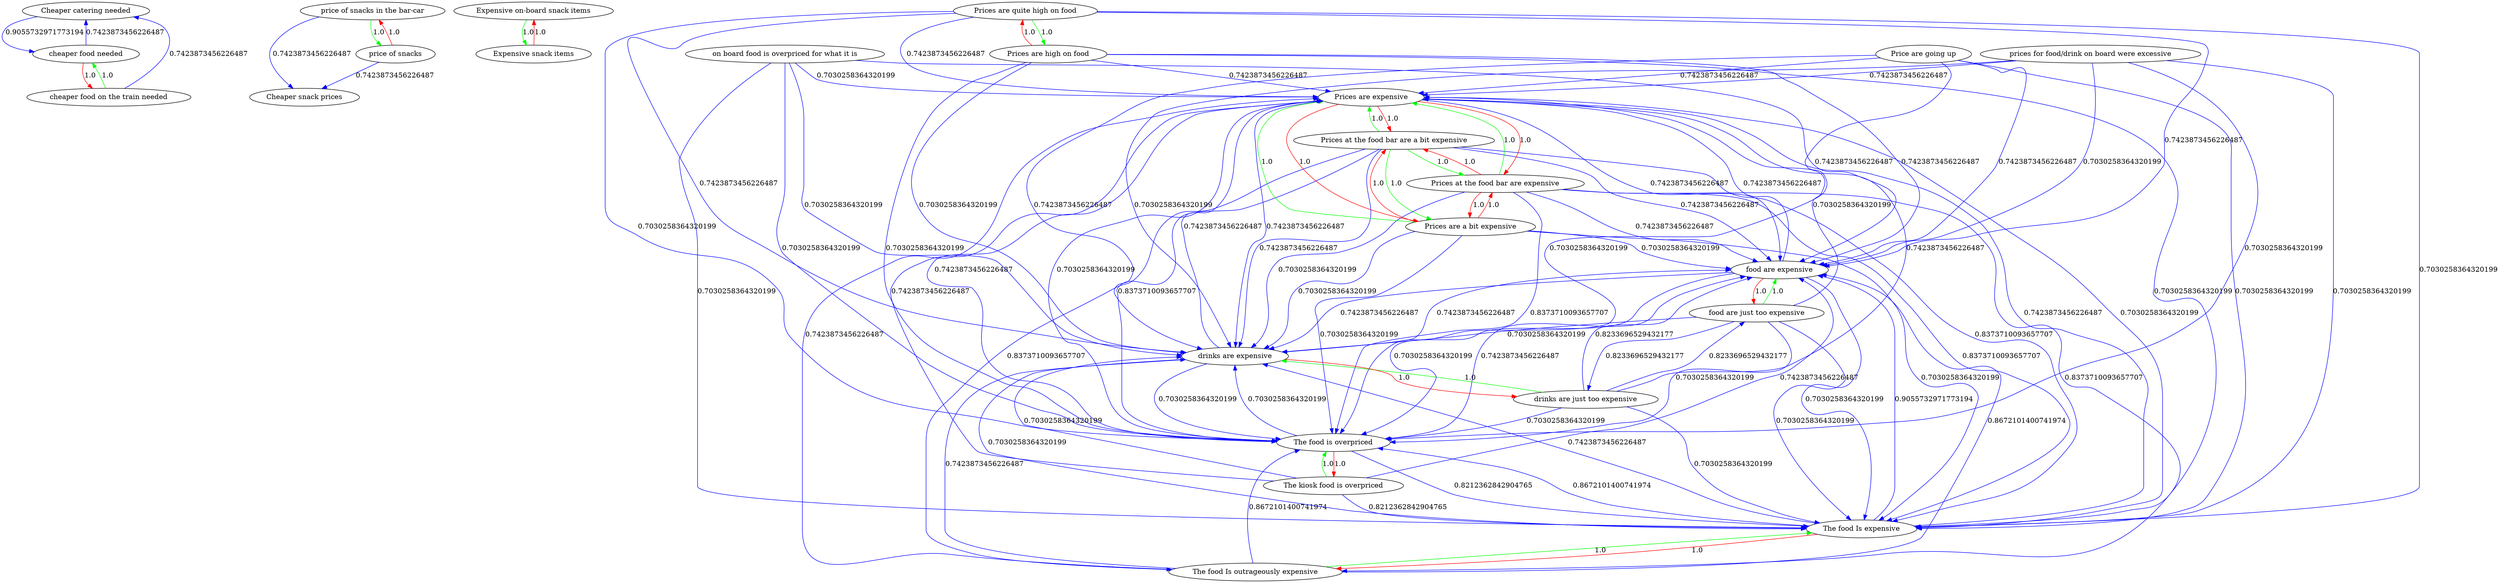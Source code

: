 digraph rawGraph {
"Cheaper catering needed";"Cheaper snack prices";"Expensive on-board snack items";"Expensive snack items";"Price are going up";"Prices are quite high on food";"Prices are high on food";"Prices at the food bar are a bit expensive";"Prices at the food bar are expensive";"Prices are expensive";"Prices are a bit expensive";"The food Is outrageously expensive";"The food Is expensive";"The kiosk food is overpriced";"The food is overpriced";"cheaper food on the train needed";"cheaper food needed";"drinks are just too expensive";"drinks are expensive";"food are just too expensive";"food are expensive";"on board food is overpriced for what it is";"price of snacks in the bar-car";"price of snacks";"prices for food/drink on board were excessive";"Expensive on-board snack items" -> "Expensive snack items" [label=1.0] [color=green]
"Expensive snack items" -> "Expensive on-board snack items" [label=1.0] [color=red]
"Prices are quite high on food" -> "Prices are high on food" [label=1.0] [color=green]
"Prices are high on food" -> "Prices are quite high on food" [label=1.0] [color=red]
"Prices at the food bar are a bit expensive" -> "Prices at the food bar are expensive" [label=1.0] [color=green]
"Prices at the food bar are expensive" -> "Prices are expensive" [label=1.0] [color=green]
"Prices at the food bar are a bit expensive" -> "Prices are a bit expensive" [label=1.0] [color=green]
"Prices are a bit expensive" -> "Prices are expensive" [label=1.0] [color=green]
"Prices at the food bar are a bit expensive" -> "Prices are expensive" [label=1.0] [color=green]
"Prices at the food bar are expensive" -> "Prices at the food bar are a bit expensive" [label=1.0] [color=red]
"Prices at the food bar are expensive" -> "Prices are a bit expensive" [label=1.0] [color=red]
"Prices are expensive" -> "Prices at the food bar are a bit expensive" [label=1.0] [color=red]
"Prices are expensive" -> "Prices at the food bar are expensive" [label=1.0] [color=red]
"Prices are expensive" -> "Prices are a bit expensive" [label=1.0] [color=red]
"Prices are a bit expensive" -> "Prices at the food bar are a bit expensive" [label=1.0] [color=red]
"Prices are a bit expensive" -> "Prices at the food bar are expensive" [label=1.0] [color=red]
"Prices are high on food" -> "Prices are expensive" [label=0.7423873456226487] [color=blue]
"Price are going up" -> "Prices are expensive" [label=0.7423873456226487] [color=blue]
"Prices are quite high on food" -> "Prices are expensive" [label=0.7423873456226487] [color=blue]
"The food Is outrageously expensive" -> "The food Is expensive" [label=1.0] [color=green]
"The food Is expensive" -> "The food Is outrageously expensive" [label=1.0] [color=red]
"The food Is expensive" -> "Prices are expensive" [label=0.7423873456226487] [color=blue]
"Prices at the food bar are expensive" -> "The food Is outrageously expensive" [label=0.8373710093657707] [color=blue]
"Prices at the food bar are a bit expensive" -> "The food Is outrageously expensive" [label=0.8373710093657707] [color=blue]
"Prices at the food bar are expensive" -> "The food Is expensive" [label=0.8373710093657707] [color=blue]
"The food Is outrageously expensive" -> "Prices are expensive" [label=0.7423873456226487] [color=blue]
"The kiosk food is overpriced" -> "The food is overpriced" [label=1.0] [color=green]
"The food is overpriced" -> "The kiosk food is overpriced" [label=1.0] [color=red]
"The food Is expensive" -> "The food is overpriced" [label=0.8672101400741974] [color=blue]
"The food is overpriced" -> "The food Is expensive" [label=0.8212362842904765] [color=blue]
"Prices at the food bar are expensive" -> "The food is overpriced" [label=0.8373710093657707] [color=blue]
"The kiosk food is overpriced" -> "The food Is expensive" [label=0.8212362842904765] [color=blue]
"The food is overpriced" -> "Prices are expensive" [label=0.7423873456226487] [color=blue]
"The kiosk food is overpriced" -> "Prices are expensive" [label=0.7423873456226487] [color=blue]
"cheaper food on the train needed" -> "cheaper food needed" [label=1.0] [color=green]
"cheaper food needed" -> "cheaper food on the train needed" [label=1.0] [color=red]
"cheaper food needed" -> "Cheaper catering needed" [label=0.7423873456226487] [color=blue]
"Cheaper catering needed" -> "cheaper food needed" [label=0.9055732971773194] [color=blue]
"drinks are just too expensive" -> "drinks are expensive" [label=1.0] [color=green]
"drinks are expensive" -> "drinks are just too expensive" [label=1.0] [color=red]
"The food Is expensive" -> "drinks are expensive" [label=0.7423873456226487] [color=blue]
"Prices are expensive" -> "drinks are expensive" [label=0.7423873456226487] [color=blue]
"drinks are expensive" -> "Prices are expensive" [label=0.7423873456226487] [color=blue]
"food are just too expensive" -> "food are expensive" [label=1.0] [color=green]
"food are expensive" -> "food are just too expensive" [label=1.0] [color=red]
"The food is overpriced" -> "food are expensive" [label=0.7423873456226487] [color=blue]
"food are expensive" -> "The food Is expensive" [label=0.7030258364320199] [color=blue]
"The food Is expensive" -> "food are expensive" [label=0.9055732971773194] [color=blue]
"food are expensive" -> "Prices are expensive" [label=0.7423873456226487] [color=blue]
"Prices are expensive" -> "food are expensive" [label=0.7423873456226487] [color=blue]
"Prices are high on food" -> "food are expensive" [label=0.7423873456226487] [color=blue]
"food are expensive" -> "drinks are expensive" [label=0.7423873456226487] [color=blue]
"drinks are expensive" -> "food are expensive" [label=0.7423873456226487] [color=blue]
"drinks are just too expensive" -> "food are just too expensive" [label=0.8233696529432177] [color=blue]
"food are just too expensive" -> "drinks are just too expensive" [label=0.8233696529432177] [color=blue]
"Prices at the food bar are expensive" -> "food are expensive" [label=0.7423873456226487] [color=blue]
"The kiosk food is overpriced" -> "food are expensive" [label=0.7423873456226487] [color=blue]
"on board food is overpriced for what it is" -> "The food is overpriced" [label=0.7030258364320199] [color=blue]
"on board food is overpriced for what it is" -> "food are expensive" [label=0.7423873456226487] [color=blue]
"price of snacks in the bar-car" -> "price of snacks" [label=1.0] [color=green]
"price of snacks" -> "price of snacks in the bar-car" [label=1.0] [color=red]
"price of snacks" -> "Cheaper snack prices" [label=0.7423873456226487] [color=blue]
"prices for food/drink on board were excessive" -> "Prices are expensive" [label=0.7423873456226487] [color=blue]
"Price are going up" -> "food are expensive" [label=0.7423873456226487] [color=blue]
"Price are going up" -> "drinks are expensive" [label=0.7423873456226487] [color=blue]
"Prices are quite high on food" -> "food are expensive" [label=0.7423873456226487] [color=blue]
"Prices are quite high on food" -> "drinks are expensive" [label=0.7423873456226487] [color=blue]
"Prices are high on food" -> "The food Is expensive" [label=0.7030258364320199] [color=blue]
"Prices are high on food" -> "drinks are expensive" [label=0.7030258364320199] [color=blue]
"Prices at the food bar are a bit expensive" -> "The food is overpriced" [label=0.8373710093657707] [color=blue]
"Prices at the food bar are a bit expensive" -> "food are expensive" [label=0.7423873456226487] [color=blue]
"Prices at the food bar are a bit expensive" -> "The food Is expensive" [label=0.8373710093657707] [color=blue]
"Prices at the food bar are a bit expensive" -> "drinks are expensive" [label=0.7423873456226487] [color=blue]
"Prices at the food bar are expensive" -> "drinks are expensive" [label=0.7030258364320199] [color=blue]
"Prices are expensive" -> "The food Is expensive" [label=0.7030258364320199] [color=blue]
"Prices are a bit expensive" -> "food are expensive" [label=0.7030258364320199] [color=blue]
"Prices are a bit expensive" -> "The food Is expensive" [label=0.7030258364320199] [color=blue]
"Prices are a bit expensive" -> "drinks are expensive" [label=0.7030258364320199] [color=blue]
"The food Is outrageously expensive" -> "The food is overpriced" [label=0.8672101400741974] [color=blue]
"The food Is outrageously expensive" -> "food are expensive" [label=0.8672101400741974] [color=blue]
"The food Is outrageously expensive" -> "drinks are expensive" [label=0.7423873456226487] [color=blue]
"The kiosk food is overpriced" -> "drinks are expensive" [label=0.7030258364320199] [color=blue]
"The food is overpriced" -> "drinks are expensive" [label=0.7030258364320199] [color=blue]
"cheaper food on the train needed" -> "Cheaper catering needed" [label=0.7423873456226487] [color=blue]
"drinks are just too expensive" -> "food are expensive" [label=0.8233696529432177] [color=blue]
"drinks are just too expensive" -> "Prices are expensive" [label=0.7423873456226487] [color=blue]
"drinks are expensive" -> "The food Is expensive" [label=0.7030258364320199] [color=blue]
"food are just too expensive" -> "The food Is expensive" [label=0.7030258364320199] [color=blue]
"food are just too expensive" -> "Prices are expensive" [label=0.7030258364320199] [color=blue]
"food are just too expensive" -> "drinks are expensive" [label=0.7030258364320199] [color=blue]
"food are expensive" -> "The food is overpriced" [label=0.7030258364320199] [color=blue]
"on board food is overpriced for what it is" -> "The food Is expensive" [label=0.7030258364320199] [color=blue]
"on board food is overpriced for what it is" -> "Prices are expensive" [label=0.7030258364320199] [color=blue]
"on board food is overpriced for what it is" -> "drinks are expensive" [label=0.7030258364320199] [color=blue]
"price of snacks in the bar-car" -> "Cheaper snack prices" [label=0.7423873456226487] [color=blue]
"prices for food/drink on board were excessive" -> "food are expensive" [label=0.7030258364320199] [color=blue]
"prices for food/drink on board were excessive" -> "The food Is expensive" [label=0.7030258364320199] [color=blue]
"prices for food/drink on board were excessive" -> "drinks are expensive" [label=0.7030258364320199] [color=blue]
"Price are going up" -> "The food is overpriced" [label=0.7030258364320199] [color=blue]
"Price are going up" -> "The food Is expensive" [label=0.7030258364320199] [color=blue]
"Prices are quite high on food" -> "The food is overpriced" [label=0.7030258364320199] [color=blue]
"Prices are quite high on food" -> "The food Is expensive" [label=0.7030258364320199] [color=blue]
"Prices are high on food" -> "The food is overpriced" [label=0.7030258364320199] [color=blue]
"Prices are expensive" -> "The food is overpriced" [label=0.7030258364320199] [color=blue]
"Prices are a bit expensive" -> "The food is overpriced" [label=0.7030258364320199] [color=blue]
"drinks are just too expensive" -> "The food is overpriced" [label=0.7030258364320199] [color=blue]
"drinks are just too expensive" -> "The food Is expensive" [label=0.7030258364320199] [color=blue]
"drinks are expensive" -> "The food is overpriced" [label=0.7030258364320199] [color=blue]
"food are just too expensive" -> "The food is overpriced" [label=0.7030258364320199] [color=blue]
"prices for food/drink on board were excessive" -> "The food is overpriced" [label=0.7030258364320199] [color=blue]
}